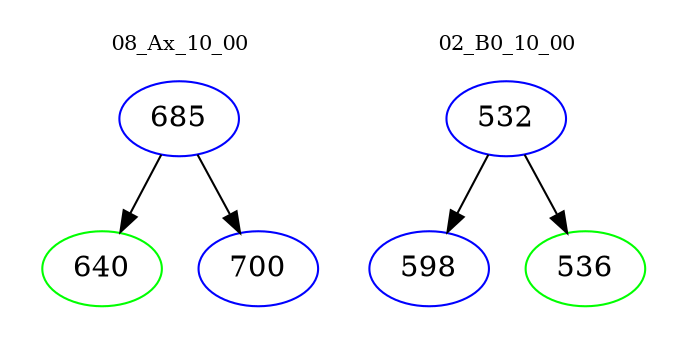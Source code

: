 digraph{
subgraph cluster_0 {
color = white
label = "08_Ax_10_00";
fontsize=10;
T0_685 [label="685", color="blue"]
T0_685 -> T0_640 [color="black"]
T0_640 [label="640", color="green"]
T0_685 -> T0_700 [color="black"]
T0_700 [label="700", color="blue"]
}
subgraph cluster_1 {
color = white
label = "02_B0_10_00";
fontsize=10;
T1_532 [label="532", color="blue"]
T1_532 -> T1_598 [color="black"]
T1_598 [label="598", color="blue"]
T1_532 -> T1_536 [color="black"]
T1_536 [label="536", color="green"]
}
}
